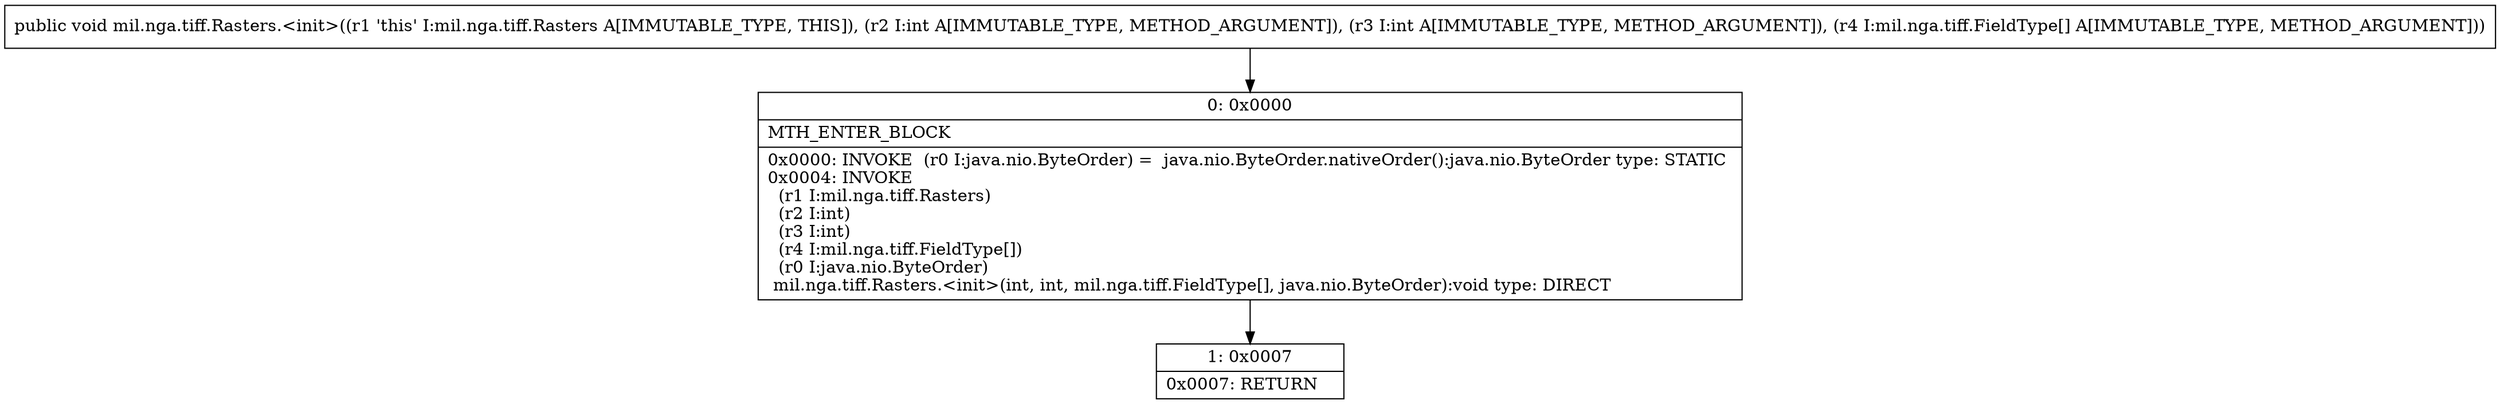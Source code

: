 digraph "CFG formil.nga.tiff.Rasters.\<init\>(II[Lmil\/nga\/tiff\/FieldType;)V" {
Node_0 [shape=record,label="{0\:\ 0x0000|MTH_ENTER_BLOCK\l|0x0000: INVOKE  (r0 I:java.nio.ByteOrder) =  java.nio.ByteOrder.nativeOrder():java.nio.ByteOrder type: STATIC \l0x0004: INVOKE  \l  (r1 I:mil.nga.tiff.Rasters)\l  (r2 I:int)\l  (r3 I:int)\l  (r4 I:mil.nga.tiff.FieldType[])\l  (r0 I:java.nio.ByteOrder)\l mil.nga.tiff.Rasters.\<init\>(int, int, mil.nga.tiff.FieldType[], java.nio.ByteOrder):void type: DIRECT \l}"];
Node_1 [shape=record,label="{1\:\ 0x0007|0x0007: RETURN   \l}"];
MethodNode[shape=record,label="{public void mil.nga.tiff.Rasters.\<init\>((r1 'this' I:mil.nga.tiff.Rasters A[IMMUTABLE_TYPE, THIS]), (r2 I:int A[IMMUTABLE_TYPE, METHOD_ARGUMENT]), (r3 I:int A[IMMUTABLE_TYPE, METHOD_ARGUMENT]), (r4 I:mil.nga.tiff.FieldType[] A[IMMUTABLE_TYPE, METHOD_ARGUMENT])) }"];
MethodNode -> Node_0;
Node_0 -> Node_1;
}

